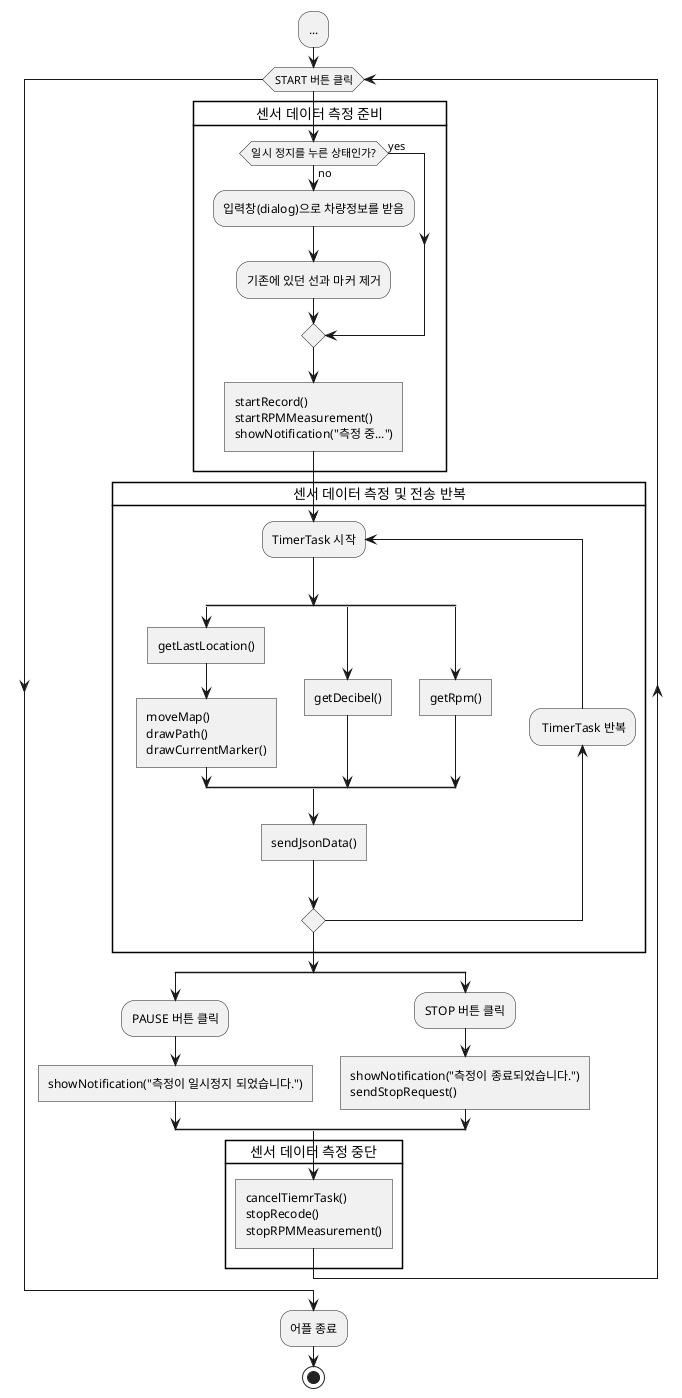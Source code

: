 @startuml
'https://plantuml.com/activity-diagram-beta

:...;
while (START 버튼 클릭)
    card 센서 데이터 측정 준비 {
    if (일시 정지를 누른 상태인가?) is (yes) then
    else (no)
      :입력창(dialog)으로 차량정보를 받음;
      :기존에 있던 선과 마커 제거;
    endif
    :startRecord()
    startRPMMeasurement()
    showNotification("측정 중...")]
    }

    card 센서 데이터 측정 및 전송 반복 {
    repeat :TimerTask 시작
      split
      :getLastLocation()]
      :moveMap()
      drawPath()
      drawCurrentMarker()]
      split again
      :getDecibel()]
      split again
      :getRpm()]
      end split
      :sendJsonData()]
      backward : TimerTask 반복;
    repeat while ()
    }
    split
    :PAUSE 버튼 클릭;
    :showNotification("측정이 일시정지 되었습니다.")]
    split again
    :STOP 버튼 클릭;
    :showNotification("측정이 종료되었습니다.")
    sendStopRequest()]
    end split

    card 센서 데이터 측정 중단 {
    :cancelTiemrTask()
    stopRecode()
    stopRPMMeasurement()]
    }
endwhile
:어플 종료;
stop

@enduml
